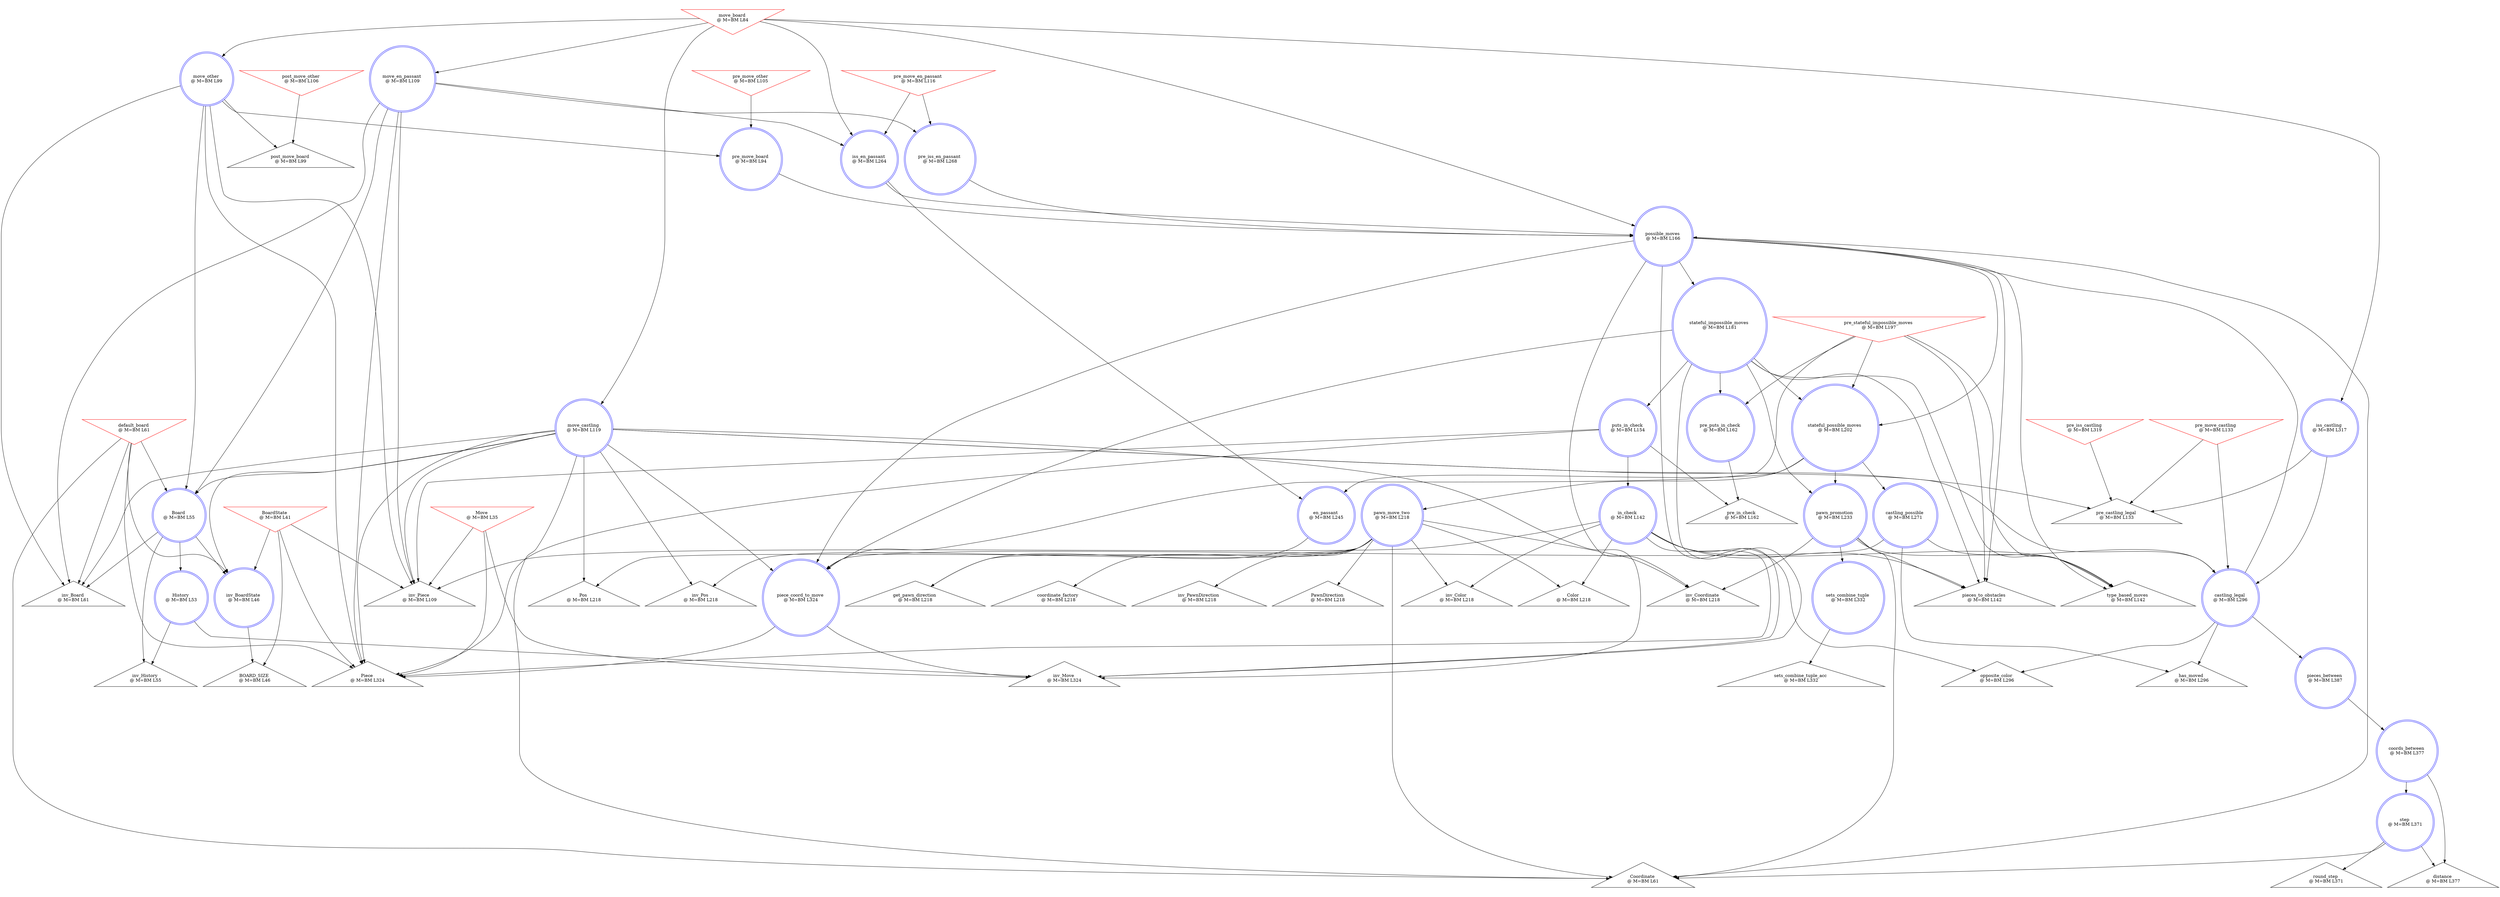 digraph G {
	 pre_move_board [label="pre_move_board 
@ M=BM L94", shape=doublecircle, color=blue]
	 pre_move_board -> possible_moves;
	 puts_in_check [label="puts_in_check 
@ M=BM L154", shape=doublecircle, color=blue]
	Piece [label="Piece 
@ M=BM L154", shape=triangle]	 puts_in_check -> Piece;
	 puts_in_check -> in_check;
	inv_Piece [label="inv_Piece 
@ M=BM L154", shape=triangle]	 puts_in_check -> inv_Piece;
	pre_in_check [label="pre_in_check 
@ M=BM L154", shape=triangle]	 puts_in_check -> pre_in_check;
	 move_board [label="move_board 
@ M=BM L84", shape=invtriangle, color=red]
	 move_board -> iss_castling;
	 move_board -> iss_en_passant;
	 move_board -> move_castling;
	 move_board -> move_en_passant;
	 move_board -> move_other;
	 move_board -> possible_moves;
	 History [label="History 
@ M=BM L53", shape=doublecircle, color=blue]
	inv_History [label="inv_History 
@ M=BM L53", shape=triangle]	 History -> inv_History;
	inv_Move [label="inv_Move 
@ M=BM L53", shape=triangle]	 History -> inv_Move;
	 Board [label="Board 
@ M=BM L55", shape=doublecircle, color=blue]
	 Board -> History;
	inv_Board [label="inv_Board 
@ M=BM L55", shape=triangle]	 Board -> inv_Board;
	 Board -> inv_BoardState;
	inv_History [label="inv_History 
@ M=BM L55", shape=triangle]	 Board -> inv_History;
	 pre_stateful_impossible_moves [label="pre_stateful_impossible_moves 
@ M=BM L197", shape=invtriangle, color=red]
	 pre_stateful_impossible_moves -> piece_coord_to_move;
	pieces_to_obstacles [label="pieces_to_obstacles 
@ M=BM L197", shape=triangle]	 pre_stateful_impossible_moves -> pieces_to_obstacles;
	 pre_stateful_impossible_moves -> pre_puts_in_check;
	 pre_stateful_impossible_moves -> stateful_possible_moves;
	type_based_moves [label="type_based_moves 
@ M=BM L197", shape=triangle]	 pre_stateful_impossible_moves -> type_based_moves;
	 pre_puts_in_check [label="pre_puts_in_check 
@ M=BM L162", shape=doublecircle, color=blue]
	pre_in_check [label="pre_in_check 
@ M=BM L162", shape=triangle]	 pre_puts_in_check -> pre_in_check;
	 post_move_other [label="post_move_other 
@ M=BM L106", shape=invtriangle, color=red]
	post_move_board [label="post_move_board 
@ M=BM L106", shape=triangle]	 post_move_other -> post_move_board;
	 en_passant [label="en_passant 
@ M=BM L245", shape=doublecircle, color=blue]
	get_pawn_direction [label="get_pawn_direction 
@ M=BM L245", shape=triangle]	 en_passant -> get_pawn_direction;
	 move_castling [label="move_castling 
@ M=BM L119", shape=doublecircle, color=blue]
	 move_castling -> Board;
	Coordinate [label="Coordinate 
@ M=BM L119", shape=triangle]	 move_castling -> Coordinate;
	Piece [label="Piece 
@ M=BM L119", shape=triangle]	 move_castling -> Piece;
	Pos [label="Pos 
@ M=BM L119", shape=triangle]	 move_castling -> Pos;
	 move_castling -> castling_legal;
	inv_Board [label="inv_Board 
@ M=BM L119", shape=triangle]	 move_castling -> inv_Board;
	 move_castling -> inv_BoardState;
	inv_Move [label="inv_Move 
@ M=BM L119", shape=triangle]	 move_castling -> inv_Move;
	inv_Piece [label="inv_Piece 
@ M=BM L119", shape=triangle]	 move_castling -> inv_Piece;
	inv_Pos [label="inv_Pos 
@ M=BM L119", shape=triangle]	 move_castling -> inv_Pos;
	 move_castling -> piece_coord_to_move;
	pre_castling_legal [label="pre_castling_legal 
@ M=BM L119", shape=triangle]	 move_castling -> pre_castling_legal;
	 pawn_promotion [label="pawn_promotion 
@ M=BM L233", shape=doublecircle, color=blue]
	Coordinate [label="Coordinate 
@ M=BM L233", shape=triangle]	 pawn_promotion -> Coordinate;
	inv_Coordinate [label="inv_Coordinate 
@ M=BM L233", shape=triangle]	 pawn_promotion -> inv_Coordinate;
	pieces_to_obstacles [label="pieces_to_obstacles 
@ M=BM L233", shape=triangle]	 pawn_promotion -> pieces_to_obstacles;
	 pawn_promotion -> sets_combine_tuple;
	type_based_moves [label="type_based_moves 
@ M=BM L233", shape=triangle]	 pawn_promotion -> type_based_moves;
	 BoardState [label="BoardState 
@ M=BM L41", shape=invtriangle, color=red]
	BOARD_SIZE [label="BOARD_SIZE 
@ M=BM L41", shape=triangle]	 BoardState -> BOARD_SIZE;
	Piece [label="Piece 
@ M=BM L41", shape=triangle]	 BoardState -> Piece;
	 BoardState -> inv_BoardState;
	inv_Piece [label="inv_Piece 
@ M=BM L41", shape=triangle]	 BoardState -> inv_Piece;
	 pre_iss_en_passant [label="pre_iss_en_passant 
@ M=BM L268", shape=doublecircle, color=blue]
	 pre_iss_en_passant -> possible_moves;
	 pre_iss_castling [label="pre_iss_castling 
@ M=BM L319", shape=invtriangle, color=red]
	pre_castling_legal [label="pre_castling_legal 
@ M=BM L319", shape=triangle]	 pre_iss_castling -> pre_castling_legal;
	 Move [label="Move 
@ M=BM L35", shape=invtriangle, color=red]
	Piece [label="Piece 
@ M=BM L35", shape=triangle]	 Move -> Piece;
	inv_Move [label="inv_Move 
@ M=BM L35", shape=triangle]	 Move -> inv_Move;
	inv_Piece [label="inv_Piece 
@ M=BM L35", shape=triangle]	 Move -> inv_Piece;
	 iss_en_passant [label="iss_en_passant 
@ M=BM L264", shape=doublecircle, color=blue]
	 iss_en_passant -> en_passant;
	 iss_en_passant -> possible_moves;
	 pre_move_other [label="pre_move_other 
@ M=BM L105", shape=invtriangle, color=red]
	 pre_move_other -> pre_move_board;
	 stateful_impossible_moves [label="stateful_impossible_moves 
@ M=BM L181", shape=doublecircle, color=blue]
	inv_Move [label="inv_Move 
@ M=BM L181", shape=triangle]	 stateful_impossible_moves -> inv_Move;
	 stateful_impossible_moves -> pawn_promotion;
	 stateful_impossible_moves -> piece_coord_to_move;
	pieces_to_obstacles [label="pieces_to_obstacles 
@ M=BM L181", shape=triangle]	 stateful_impossible_moves -> pieces_to_obstacles;
	 stateful_impossible_moves -> pre_puts_in_check;
	 stateful_impossible_moves -> puts_in_check;
	 stateful_impossible_moves -> stateful_possible_moves;
	type_based_moves [label="type_based_moves 
@ M=BM L181", shape=triangle]	 stateful_impossible_moves -> type_based_moves;
	 inv_BoardState [label="inv_BoardState 
@ M=BM L46", shape=doublecircle, color=blue]
	BOARD_SIZE [label="BOARD_SIZE 
@ M=BM L46", shape=triangle]	 inv_BoardState -> BOARD_SIZE;
	 step [label="step 
@ M=BM L371", shape=doublecircle, color=blue]
	Coordinate [label="Coordinate 
@ M=BM L371", shape=triangle]	 step -> Coordinate;
	distance [label="distance 
@ M=BM L371", shape=triangle]	 step -> distance;
	round_step [label="round_step 
@ M=BM L371", shape=triangle]	 step -> round_step;
	 stateful_possible_moves [label="stateful_possible_moves 
@ M=BM L202", shape=doublecircle, color=blue]
	 stateful_possible_moves -> castling_possible;
	 stateful_possible_moves -> en_passant;
	 stateful_possible_moves -> pawn_move_two;
	 stateful_possible_moves -> pawn_promotion;
	 possible_moves [label="possible_moves 
@ M=BM L166", shape=doublecircle, color=blue]
	Coordinate [label="Coordinate 
@ M=BM L166", shape=triangle]	 possible_moves -> Coordinate;
	inv_Coordinate [label="inv_Coordinate 
@ M=BM L166", shape=triangle]	 possible_moves -> inv_Coordinate;
	inv_Move [label="inv_Move 
@ M=BM L166", shape=triangle]	 possible_moves -> inv_Move;
	 possible_moves -> piece_coord_to_move;
	pieces_to_obstacles [label="pieces_to_obstacles 
@ M=BM L166", shape=triangle]	 possible_moves -> pieces_to_obstacles;
	 possible_moves -> stateful_impossible_moves;
	 possible_moves -> stateful_possible_moves;
	type_based_moves [label="type_based_moves 
@ M=BM L166", shape=triangle]	 possible_moves -> type_based_moves;
	 iss_castling [label="iss_castling 
@ M=BM L317", shape=doublecircle, color=blue]
	 iss_castling -> castling_legal;
	pre_castling_legal [label="pre_castling_legal 
@ M=BM L317", shape=triangle]	 iss_castling -> pre_castling_legal;
	 move_other [label="move_other 
@ M=BM L99", shape=doublecircle, color=blue]
	 move_other -> Board;
	Piece [label="Piece 
@ M=BM L99", shape=triangle]	 move_other -> Piece;
	inv_Board [label="inv_Board 
@ M=BM L99", shape=triangle]	 move_other -> inv_Board;
	inv_Piece [label="inv_Piece 
@ M=BM L99", shape=triangle]	 move_other -> inv_Piece;
	post_move_board [label="post_move_board 
@ M=BM L99", shape=triangle]	 move_other -> post_move_board;
	 move_other -> pre_move_board;
	 pre_move_en_passant [label="pre_move_en_passant 
@ M=BM L116", shape=invtriangle, color=red]
	 pre_move_en_passant -> iss_en_passant;
	 pre_move_en_passant -> pre_iss_en_passant;
	 in_check [label="in_check 
@ M=BM L142", shape=doublecircle, color=blue]
	Color [label="Color 
@ M=BM L142", shape=triangle]	 in_check -> Color;
	Piece [label="Piece 
@ M=BM L142", shape=triangle]	 in_check -> Piece;
	inv_Color [label="inv_Color 
@ M=BM L142", shape=triangle]	 in_check -> inv_Color;
	inv_Piece [label="inv_Piece 
@ M=BM L142", shape=triangle]	 in_check -> inv_Piece;
	opposite_color [label="opposite_color 
@ M=BM L142", shape=triangle]	 in_check -> opposite_color;
	pieces_to_obstacles [label="pieces_to_obstacles 
@ M=BM L142", shape=triangle]	 in_check -> pieces_to_obstacles;
	type_based_moves [label="type_based_moves 
@ M=BM L142", shape=triangle]	 in_check -> type_based_moves;
	 pawn_move_two [label="pawn_move_two 
@ M=BM L218", shape=doublecircle, color=blue]
	Color [label="Color 
@ M=BM L218", shape=triangle]	 pawn_move_two -> Color;
	Coordinate [label="Coordinate 
@ M=BM L218", shape=triangle]	 pawn_move_two -> Coordinate;
	PawnDirection [label="PawnDirection 
@ M=BM L218", shape=triangle]	 pawn_move_two -> PawnDirection;
	Pos [label="Pos 
@ M=BM L218", shape=triangle]	 pawn_move_two -> Pos;
	coordinate_factory [label="coordinate_factory 
@ M=BM L218", shape=triangle]	 pawn_move_two -> coordinate_factory;
	get_pawn_direction [label="get_pawn_direction 
@ M=BM L218", shape=triangle]	 pawn_move_two -> get_pawn_direction;
	inv_Color [label="inv_Color 
@ M=BM L218", shape=triangle]	 pawn_move_two -> inv_Color;
	inv_Coordinate [label="inv_Coordinate 
@ M=BM L218", shape=triangle]	 pawn_move_two -> inv_Coordinate;
	inv_PawnDirection [label="inv_PawnDirection 
@ M=BM L218", shape=triangle]	 pawn_move_two -> inv_PawnDirection;
	inv_Pos [label="inv_Pos 
@ M=BM L218", shape=triangle]	 pawn_move_two -> inv_Pos;
	 move_en_passant [label="move_en_passant 
@ M=BM L109", shape=doublecircle, color=blue]
	 move_en_passant -> Board;
	Piece [label="Piece 
@ M=BM L109", shape=triangle]	 move_en_passant -> Piece;
	inv_Board [label="inv_Board 
@ M=BM L109", shape=triangle]	 move_en_passant -> inv_Board;
	inv_Piece [label="inv_Piece 
@ M=BM L109", shape=triangle]	 move_en_passant -> inv_Piece;
	 move_en_passant -> iss_en_passant;
	 move_en_passant -> pre_iss_en_passant;
	 pre_move_castling [label="pre_move_castling 
@ M=BM L133", shape=invtriangle, color=red]
	 pre_move_castling -> castling_legal;
	pre_castling_legal [label="pre_castling_legal 
@ M=BM L133", shape=triangle]	 pre_move_castling -> pre_castling_legal;
	 pieces_between [label="pieces_between 
@ M=BM L387", shape=doublecircle, color=blue]
	 pieces_between -> coords_between;
	 coords_between [label="coords_between 
@ M=BM L377", shape=doublecircle, color=blue]
	distance [label="distance 
@ M=BM L377", shape=triangle]	 coords_between -> distance;
	 coords_between -> step;
	 default_board [label="default_board 
@ M=BM L61", shape=invtriangle, color=red]
	 default_board -> Board;
	Coordinate [label="Coordinate 
@ M=BM L61", shape=triangle]	 default_board -> Coordinate;
	Piece [label="Piece 
@ M=BM L61", shape=triangle]	 default_board -> Piece;
	inv_Board [label="inv_Board 
@ M=BM L61", shape=triangle]	 default_board -> inv_Board;
	 default_board -> inv_BoardState;
	 piece_coord_to_move [label="piece_coord_to_move 
@ M=BM L324", shape=doublecircle, color=blue]
	Piece [label="Piece 
@ M=BM L324", shape=triangle]	 piece_coord_to_move -> Piece;
	inv_Move [label="inv_Move 
@ M=BM L324", shape=triangle]	 piece_coord_to_move -> inv_Move;
	 sets_combine_tuple [label="sets_combine_tuple 
@ M=BM L332", shape=doublecircle, color=blue]
	sets_combine_tuple_acc [label="sets_combine_tuple_acc 
@ M=BM L332", shape=triangle]	 sets_combine_tuple -> sets_combine_tuple_acc;
	 castling_possible [label="castling_possible 
@ M=BM L271", shape=doublecircle, color=blue]
	 castling_possible -> castling_legal;
	has_moved [label="has_moved 
@ M=BM L271", shape=triangle]	 castling_possible -> has_moved;
	 castling_possible -> piece_coord_to_move;
	 castling_legal [label="castling_legal 
@ M=BM L296", shape=doublecircle, color=blue]
	has_moved [label="has_moved 
@ M=BM L296", shape=triangle]	 castling_legal -> has_moved;
	opposite_color [label="opposite_color 
@ M=BM L296", shape=triangle]	 castling_legal -> opposite_color;
	 castling_legal -> pieces_between;
	 castling_legal -> possible_moves;
}
